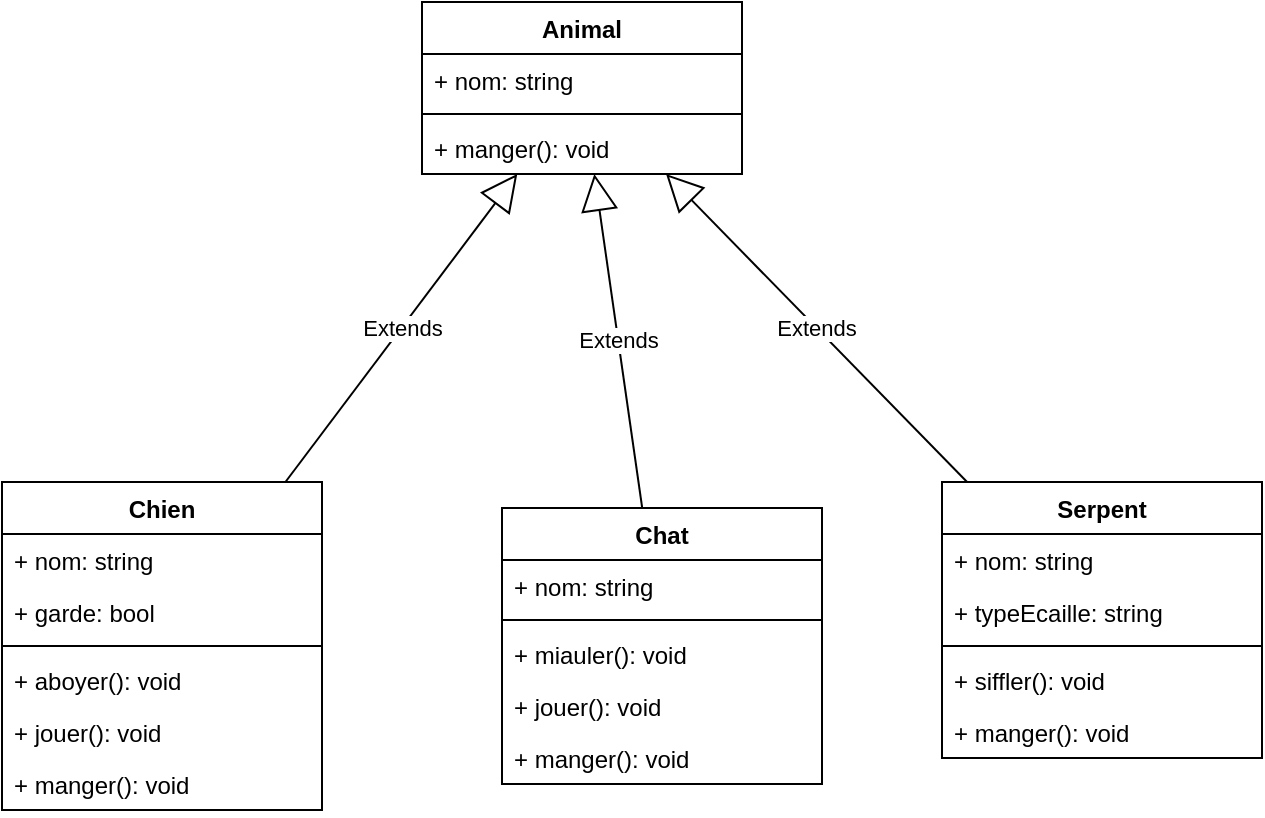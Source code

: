 <mxfile>
    <diagram name="Page-1" id="pWrHe5AolaJrUVZsAG_Y">
        <mxGraphModel dx="780" dy="276" grid="1" gridSize="10" guides="1" tooltips="1" connect="1" arrows="1" fold="1" page="1" pageScale="1" pageWidth="850" pageHeight="1100" math="0" shadow="0">
            <root>
                <mxCell id="0"/>
                <mxCell id="1" parent="0"/>
                <mxCell id="NcqapopG9MdmplFO180e-32" value="Chien" style="swimlane;fontStyle=1;align=center;verticalAlign=top;childLayout=stackLayout;horizontal=1;startSize=26;horizontalStack=0;resizeParent=1;resizeParentMax=0;resizeLast=0;collapsible=1;marginBottom=0;whiteSpace=wrap;html=1;" parent="1" vertex="1">
                    <mxGeometry x="190" y="990" width="160" height="164" as="geometry"/>
                </mxCell>
                <mxCell id="NcqapopG9MdmplFO180e-59" value="+ nom: string" style="text;strokeColor=none;fillColor=none;align=left;verticalAlign=top;spacingLeft=4;spacingRight=4;overflow=hidden;rotatable=0;points=[[0,0.5],[1,0.5]];portConstraint=eastwest;whiteSpace=wrap;html=1;" parent="NcqapopG9MdmplFO180e-32" vertex="1">
                    <mxGeometry y="26" width="160" height="26" as="geometry"/>
                </mxCell>
                <mxCell id="NcqapopG9MdmplFO180e-33" value="+ garde: bool" style="text;strokeColor=none;fillColor=none;align=left;verticalAlign=top;spacingLeft=4;spacingRight=4;overflow=hidden;rotatable=0;points=[[0,0.5],[1,0.5]];portConstraint=eastwest;whiteSpace=wrap;html=1;" parent="NcqapopG9MdmplFO180e-32" vertex="1">
                    <mxGeometry y="52" width="160" height="26" as="geometry"/>
                </mxCell>
                <mxCell id="NcqapopG9MdmplFO180e-34" value="" style="line;strokeWidth=1;fillColor=none;align=left;verticalAlign=middle;spacingTop=-1;spacingLeft=3;spacingRight=3;rotatable=0;labelPosition=right;points=[];portConstraint=eastwest;strokeColor=inherit;" parent="NcqapopG9MdmplFO180e-32" vertex="1">
                    <mxGeometry y="78" width="160" height="8" as="geometry"/>
                </mxCell>
                <mxCell id="NcqapopG9MdmplFO180e-35" value="+ aboyer(): void" style="text;strokeColor=none;fillColor=none;align=left;verticalAlign=top;spacingLeft=4;spacingRight=4;overflow=hidden;rotatable=0;points=[[0,0.5],[1,0.5]];portConstraint=eastwest;whiteSpace=wrap;html=1;" parent="NcqapopG9MdmplFO180e-32" vertex="1">
                    <mxGeometry y="86" width="160" height="26" as="geometry"/>
                </mxCell>
                <mxCell id="NcqapopG9MdmplFO180e-36" value="+ jouer(): void" style="text;strokeColor=none;fillColor=none;align=left;verticalAlign=top;spacingLeft=4;spacingRight=4;overflow=hidden;rotatable=0;points=[[0,0.5],[1,0.5]];portConstraint=eastwest;whiteSpace=wrap;html=1;" parent="NcqapopG9MdmplFO180e-32" vertex="1">
                    <mxGeometry y="112" width="160" height="26" as="geometry"/>
                </mxCell>
                <mxCell id="NcqapopG9MdmplFO180e-37" value="+ manger(): void" style="text;strokeColor=none;fillColor=none;align=left;verticalAlign=top;spacingLeft=4;spacingRight=4;overflow=hidden;rotatable=0;points=[[0,0.5],[1,0.5]];portConstraint=eastwest;whiteSpace=wrap;html=1;" parent="NcqapopG9MdmplFO180e-32" vertex="1">
                    <mxGeometry y="138" width="160" height="26" as="geometry"/>
                </mxCell>
                <mxCell id="NcqapopG9MdmplFO180e-38" value="Chat" style="swimlane;fontStyle=1;align=center;verticalAlign=top;childLayout=stackLayout;horizontal=1;startSize=26;horizontalStack=0;resizeParent=1;resizeParentMax=0;resizeLast=0;collapsible=1;marginBottom=0;whiteSpace=wrap;html=1;" parent="1" vertex="1">
                    <mxGeometry x="440" y="1003" width="160" height="138" as="geometry"/>
                </mxCell>
                <mxCell id="NcqapopG9MdmplFO180e-39" value="+ nom: string" style="text;strokeColor=none;fillColor=none;align=left;verticalAlign=top;spacingLeft=4;spacingRight=4;overflow=hidden;rotatable=0;points=[[0,0.5],[1,0.5]];portConstraint=eastwest;whiteSpace=wrap;html=1;" parent="NcqapopG9MdmplFO180e-38" vertex="1">
                    <mxGeometry y="26" width="160" height="26" as="geometry"/>
                </mxCell>
                <mxCell id="NcqapopG9MdmplFO180e-40" value="" style="line;strokeWidth=1;fillColor=none;align=left;verticalAlign=middle;spacingTop=-1;spacingLeft=3;spacingRight=3;rotatable=0;labelPosition=right;points=[];portConstraint=eastwest;strokeColor=inherit;" parent="NcqapopG9MdmplFO180e-38" vertex="1">
                    <mxGeometry y="52" width="160" height="8" as="geometry"/>
                </mxCell>
                <mxCell id="NcqapopG9MdmplFO180e-41" value="+ miauler(): void" style="text;strokeColor=none;fillColor=none;align=left;verticalAlign=top;spacingLeft=4;spacingRight=4;overflow=hidden;rotatable=0;points=[[0,0.5],[1,0.5]];portConstraint=eastwest;whiteSpace=wrap;html=1;" parent="NcqapopG9MdmplFO180e-38" vertex="1">
                    <mxGeometry y="60" width="160" height="26" as="geometry"/>
                </mxCell>
                <mxCell id="NcqapopG9MdmplFO180e-42" value="+ jouer(): void" style="text;strokeColor=none;fillColor=none;align=left;verticalAlign=top;spacingLeft=4;spacingRight=4;overflow=hidden;rotatable=0;points=[[0,0.5],[1,0.5]];portConstraint=eastwest;whiteSpace=wrap;html=1;" parent="NcqapopG9MdmplFO180e-38" vertex="1">
                    <mxGeometry y="86" width="160" height="26" as="geometry"/>
                </mxCell>
                <mxCell id="NcqapopG9MdmplFO180e-43" value="+ manger(): void" style="text;strokeColor=none;fillColor=none;align=left;verticalAlign=top;spacingLeft=4;spacingRight=4;overflow=hidden;rotatable=0;points=[[0,0.5],[1,0.5]];portConstraint=eastwest;whiteSpace=wrap;html=1;" parent="NcqapopG9MdmplFO180e-38" vertex="1">
                    <mxGeometry y="112" width="160" height="26" as="geometry"/>
                </mxCell>
                <mxCell id="NcqapopG9MdmplFO180e-44" value="Serpent" style="swimlane;fontStyle=1;align=center;verticalAlign=top;childLayout=stackLayout;horizontal=1;startSize=26;horizontalStack=0;resizeParent=1;resizeParentMax=0;resizeLast=0;collapsible=1;marginBottom=0;whiteSpace=wrap;html=1;" parent="1" vertex="1">
                    <mxGeometry x="660" y="990" width="160" height="138" as="geometry"/>
                </mxCell>
                <mxCell id="NcqapopG9MdmplFO180e-45" value="+ nom: string" style="text;strokeColor=none;fillColor=none;align=left;verticalAlign=top;spacingLeft=4;spacingRight=4;overflow=hidden;rotatable=0;points=[[0,0.5],[1,0.5]];portConstraint=eastwest;whiteSpace=wrap;html=1;" parent="NcqapopG9MdmplFO180e-44" vertex="1">
                    <mxGeometry y="26" width="160" height="26" as="geometry"/>
                </mxCell>
                <mxCell id="NcqapopG9MdmplFO180e-56" value="+ typeEcaille: string" style="text;strokeColor=none;fillColor=none;align=left;verticalAlign=top;spacingLeft=4;spacingRight=4;overflow=hidden;rotatable=0;points=[[0,0.5],[1,0.5]];portConstraint=eastwest;whiteSpace=wrap;html=1;" parent="NcqapopG9MdmplFO180e-44" vertex="1">
                    <mxGeometry y="52" width="160" height="26" as="geometry"/>
                </mxCell>
                <mxCell id="NcqapopG9MdmplFO180e-46" value="" style="line;strokeWidth=1;fillColor=none;align=left;verticalAlign=middle;spacingTop=-1;spacingLeft=3;spacingRight=3;rotatable=0;labelPosition=right;points=[];portConstraint=eastwest;strokeColor=inherit;" parent="NcqapopG9MdmplFO180e-44" vertex="1">
                    <mxGeometry y="78" width="160" height="8" as="geometry"/>
                </mxCell>
                <mxCell id="NcqapopG9MdmplFO180e-47" value="+ siffler(): void" style="text;strokeColor=none;fillColor=none;align=left;verticalAlign=top;spacingLeft=4;spacingRight=4;overflow=hidden;rotatable=0;points=[[0,0.5],[1,0.5]];portConstraint=eastwest;whiteSpace=wrap;html=1;" parent="NcqapopG9MdmplFO180e-44" vertex="1">
                    <mxGeometry y="86" width="160" height="26" as="geometry"/>
                </mxCell>
                <mxCell id="NcqapopG9MdmplFO180e-49" value="+ manger(): void" style="text;strokeColor=none;fillColor=none;align=left;verticalAlign=top;spacingLeft=4;spacingRight=4;overflow=hidden;rotatable=0;points=[[0,0.5],[1,0.5]];portConstraint=eastwest;whiteSpace=wrap;html=1;" parent="NcqapopG9MdmplFO180e-44" vertex="1">
                    <mxGeometry y="112" width="160" height="26" as="geometry"/>
                </mxCell>
                <mxCell id="NcqapopG9MdmplFO180e-50" value="Animal" style="swimlane;fontStyle=1;align=center;verticalAlign=top;childLayout=stackLayout;horizontal=1;startSize=26;horizontalStack=0;resizeParent=1;resizeParentMax=0;resizeLast=0;collapsible=1;marginBottom=0;whiteSpace=wrap;html=1;" parent="1" vertex="1">
                    <mxGeometry x="400" y="750" width="160" height="86" as="geometry"/>
                </mxCell>
                <mxCell id="NcqapopG9MdmplFO180e-51" value="+ nom: string" style="text;strokeColor=none;fillColor=none;align=left;verticalAlign=top;spacingLeft=4;spacingRight=4;overflow=hidden;rotatable=0;points=[[0,0.5],[1,0.5]];portConstraint=eastwest;whiteSpace=wrap;html=1;" parent="NcqapopG9MdmplFO180e-50" vertex="1">
                    <mxGeometry y="26" width="160" height="26" as="geometry"/>
                </mxCell>
                <mxCell id="NcqapopG9MdmplFO180e-52" value="" style="line;strokeWidth=1;fillColor=none;align=left;verticalAlign=middle;spacingTop=-1;spacingLeft=3;spacingRight=3;rotatable=0;labelPosition=right;points=[];portConstraint=eastwest;strokeColor=inherit;" parent="NcqapopG9MdmplFO180e-50" vertex="1">
                    <mxGeometry y="52" width="160" height="8" as="geometry"/>
                </mxCell>
                <mxCell id="NcqapopG9MdmplFO180e-55" value="+ manger(): void" style="text;strokeColor=none;fillColor=none;align=left;verticalAlign=top;spacingLeft=4;spacingRight=4;overflow=hidden;rotatable=0;points=[[0,0.5],[1,0.5]];portConstraint=eastwest;whiteSpace=wrap;html=1;" parent="NcqapopG9MdmplFO180e-50" vertex="1">
                    <mxGeometry y="60" width="160" height="26" as="geometry"/>
                </mxCell>
                <mxCell id="NcqapopG9MdmplFO180e-60" value="Extends" style="endArrow=block;endSize=16;endFill=0;html=1;rounded=0;" parent="1" source="NcqapopG9MdmplFO180e-32" target="NcqapopG9MdmplFO180e-50" edge="1">
                    <mxGeometry width="160" relative="1" as="geometry">
                        <mxPoint x="400" y="1040" as="sourcePoint"/>
                        <mxPoint x="560" y="1040" as="targetPoint"/>
                    </mxGeometry>
                </mxCell>
                <mxCell id="NcqapopG9MdmplFO180e-61" value="Extends" style="endArrow=block;endSize=16;endFill=0;html=1;rounded=0;" parent="1" source="NcqapopG9MdmplFO180e-38" target="NcqapopG9MdmplFO180e-50" edge="1">
                    <mxGeometry width="160" relative="1" as="geometry">
                        <mxPoint x="342" y="1000" as="sourcePoint"/>
                        <mxPoint x="458" y="846" as="targetPoint"/>
                    </mxGeometry>
                </mxCell>
                <mxCell id="NcqapopG9MdmplFO180e-62" value="Extends" style="endArrow=block;endSize=16;endFill=0;html=1;rounded=0;" parent="1" source="NcqapopG9MdmplFO180e-44" target="NcqapopG9MdmplFO180e-50" edge="1">
                    <mxGeometry width="160" relative="1" as="geometry">
                        <mxPoint x="520" y="1013" as="sourcePoint"/>
                        <mxPoint x="496" y="846" as="targetPoint"/>
                    </mxGeometry>
                </mxCell>
            </root>
        </mxGraphModel>
    </diagram>
</mxfile>